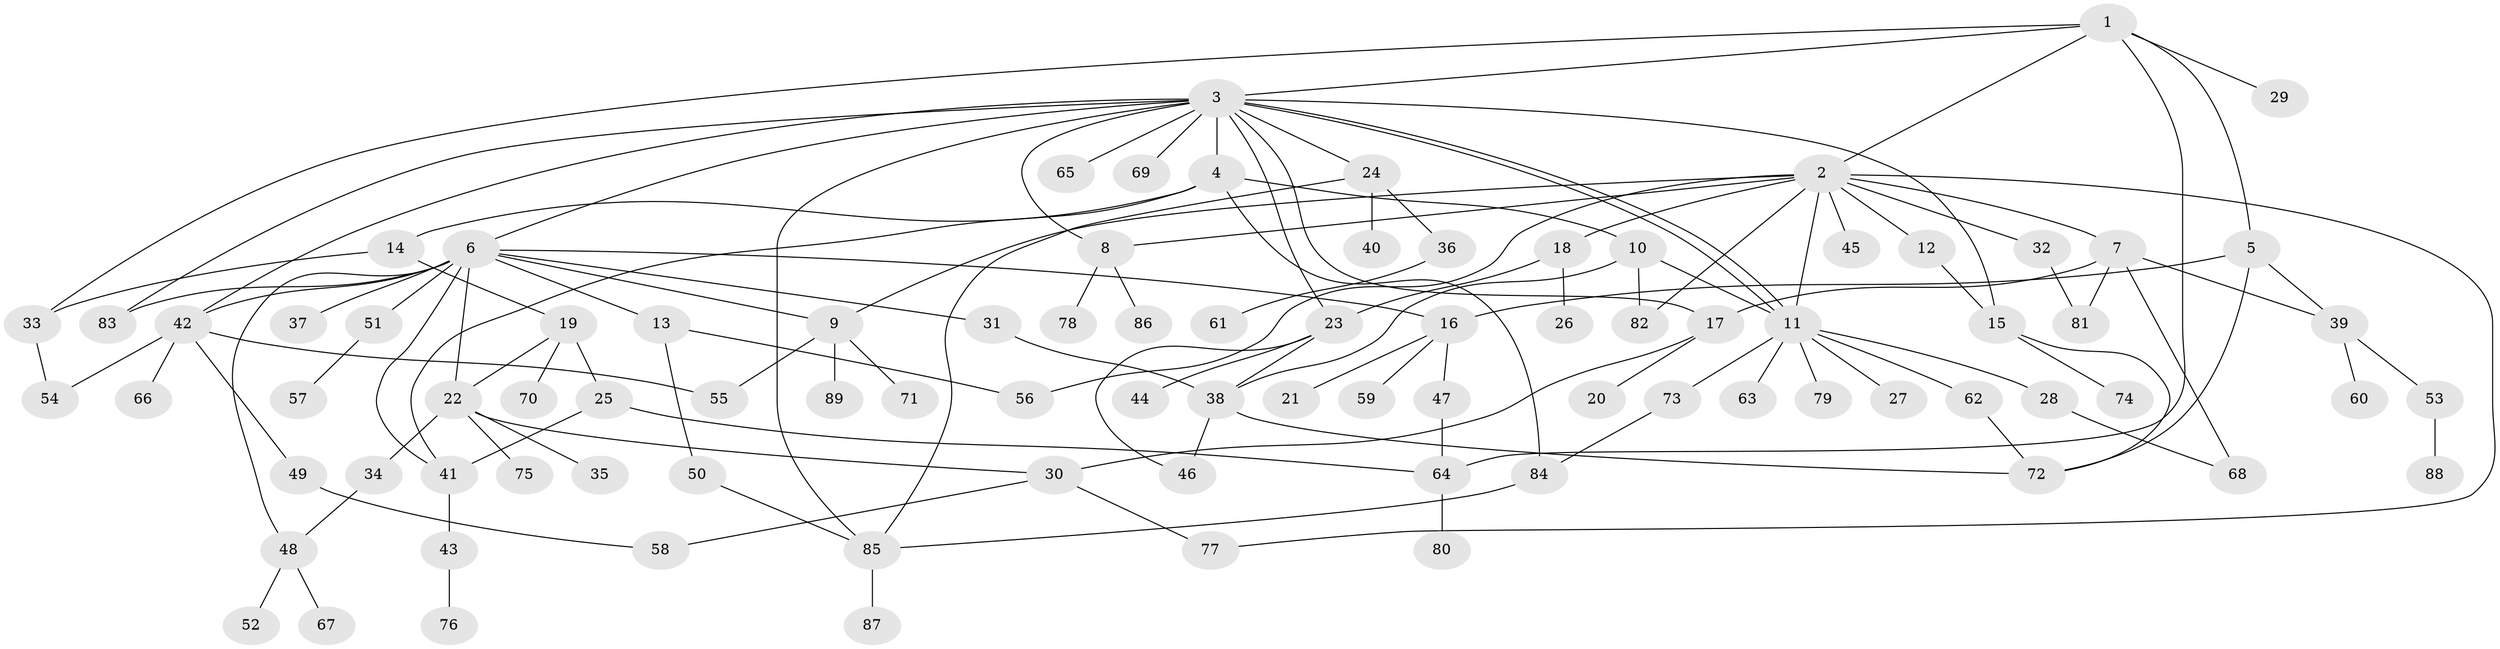 // coarse degree distribution, {5: 0.07407407407407407, 10: 0.018518518518518517, 13: 0.018518518518518517, 6: 0.018518518518518517, 4: 0.14814814814814814, 11: 0.018518518518518517, 7: 0.037037037037037035, 9: 0.018518518518518517, 2: 0.14814814814814814, 3: 0.16666666666666666, 1: 0.3333333333333333}
// Generated by graph-tools (version 1.1) at 2025/50/03/04/25 22:50:23]
// undirected, 89 vertices, 126 edges
graph export_dot {
  node [color=gray90,style=filled];
  1;
  2;
  3;
  4;
  5;
  6;
  7;
  8;
  9;
  10;
  11;
  12;
  13;
  14;
  15;
  16;
  17;
  18;
  19;
  20;
  21;
  22;
  23;
  24;
  25;
  26;
  27;
  28;
  29;
  30;
  31;
  32;
  33;
  34;
  35;
  36;
  37;
  38;
  39;
  40;
  41;
  42;
  43;
  44;
  45;
  46;
  47;
  48;
  49;
  50;
  51;
  52;
  53;
  54;
  55;
  56;
  57;
  58;
  59;
  60;
  61;
  62;
  63;
  64;
  65;
  66;
  67;
  68;
  69;
  70;
  71;
  72;
  73;
  74;
  75;
  76;
  77;
  78;
  79;
  80;
  81;
  82;
  83;
  84;
  85;
  86;
  87;
  88;
  89;
  1 -- 2;
  1 -- 3;
  1 -- 5;
  1 -- 29;
  1 -- 33;
  1 -- 64;
  2 -- 7;
  2 -- 8;
  2 -- 9;
  2 -- 11;
  2 -- 12;
  2 -- 18;
  2 -- 32;
  2 -- 45;
  2 -- 56;
  2 -- 77;
  2 -- 82;
  3 -- 4;
  3 -- 6;
  3 -- 8;
  3 -- 11;
  3 -- 11;
  3 -- 15;
  3 -- 17;
  3 -- 23;
  3 -- 24;
  3 -- 42;
  3 -- 65;
  3 -- 69;
  3 -- 83;
  3 -- 85;
  4 -- 10;
  4 -- 14;
  4 -- 41;
  4 -- 84;
  5 -- 16;
  5 -- 39;
  5 -- 72;
  6 -- 9;
  6 -- 13;
  6 -- 16;
  6 -- 22;
  6 -- 31;
  6 -- 37;
  6 -- 41;
  6 -- 42;
  6 -- 48;
  6 -- 51;
  6 -- 83;
  7 -- 17;
  7 -- 39;
  7 -- 68;
  7 -- 81;
  8 -- 78;
  8 -- 86;
  9 -- 55;
  9 -- 71;
  9 -- 89;
  10 -- 11;
  10 -- 38;
  10 -- 82;
  11 -- 27;
  11 -- 28;
  11 -- 62;
  11 -- 63;
  11 -- 73;
  11 -- 79;
  12 -- 15;
  13 -- 50;
  13 -- 56;
  14 -- 19;
  14 -- 33;
  15 -- 72;
  15 -- 74;
  16 -- 21;
  16 -- 47;
  16 -- 59;
  17 -- 20;
  17 -- 30;
  18 -- 23;
  18 -- 26;
  19 -- 22;
  19 -- 25;
  19 -- 70;
  22 -- 30;
  22 -- 34;
  22 -- 35;
  22 -- 75;
  23 -- 38;
  23 -- 44;
  23 -- 46;
  24 -- 36;
  24 -- 40;
  24 -- 85;
  25 -- 41;
  25 -- 64;
  28 -- 68;
  30 -- 58;
  30 -- 77;
  31 -- 38;
  32 -- 81;
  33 -- 54;
  34 -- 48;
  36 -- 61;
  38 -- 46;
  38 -- 72;
  39 -- 53;
  39 -- 60;
  41 -- 43;
  42 -- 49;
  42 -- 54;
  42 -- 55;
  42 -- 66;
  43 -- 76;
  47 -- 64;
  48 -- 52;
  48 -- 67;
  49 -- 58;
  50 -- 85;
  51 -- 57;
  53 -- 88;
  62 -- 72;
  64 -- 80;
  73 -- 84;
  84 -- 85;
  85 -- 87;
}
